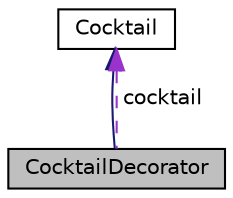 digraph "CocktailDecorator"
{
 // LATEX_PDF_SIZE
  edge [fontname="Helvetica",fontsize="10",labelfontname="Helvetica",labelfontsize="10"];
  node [fontname="Helvetica",fontsize="10",shape=record];
  Node1 [label="CocktailDecorator",height=0.2,width=0.4,color="black", fillcolor="grey75", style="filled", fontcolor="black",tooltip="The CocktailDecorator class is an abstract class that serves as a base for all cocktail decorators."];
  Node2 -> Node1 [dir="back",color="midnightblue",fontsize="10",style="solid",fontname="Helvetica"];
  Node2 [label="Cocktail",height=0.2,width=0.4,color="black", fillcolor="white", style="filled",URL="$classCocktail.html",tooltip="The Cocktail class is an abstract base class that defines the interface for all cocktails."];
  Node2 -> Node1 [dir="back",color="darkorchid3",fontsize="10",style="dashed",label=" cocktail" ,fontname="Helvetica"];
}
